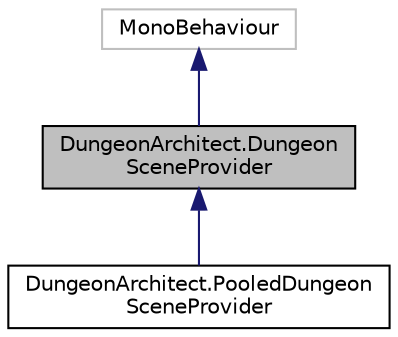 digraph "DungeonArchitect.DungeonSceneProvider"
{
  edge [fontname="Helvetica",fontsize="10",labelfontname="Helvetica",labelfontsize="10"];
  node [fontname="Helvetica",fontsize="10",shape=record];
  Node1 [label="DungeonArchitect.Dungeon\lSceneProvider",height=0.2,width=0.4,color="black", fillcolor="grey75", style="filled", fontcolor="black"];
  Node2 -> Node1 [dir="back",color="midnightblue",fontsize="10",style="solid",fontname="Helvetica"];
  Node2 [label="MonoBehaviour",height=0.2,width=0.4,color="grey75", fillcolor="white", style="filled"];
  Node1 -> Node3 [dir="back",color="midnightblue",fontsize="10",style="solid",fontname="Helvetica"];
  Node3 [label="DungeonArchitect.PooledDungeon\lSceneProvider",height=0.2,width=0.4,color="black", fillcolor="white", style="filled",URL="$class_dungeon_architect_1_1_pooled_dungeon_scene_provider.html",tooltip="Implementation of the Scene provider that adds object pooling over the existing functionality. This is useful for quick rebuilding and better performance, as object in the scene are reused while rebuilding, instead of destroying everything and rebuilding "];
}
